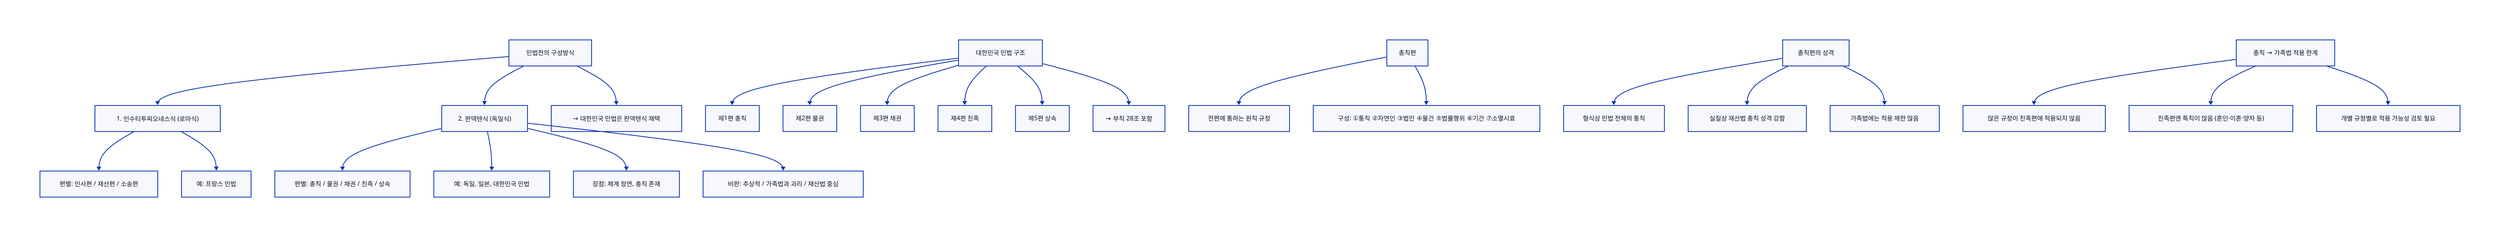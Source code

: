 # [11] 民法典의 구성(편별).d2

direction: down

"민법전의 구성방식" -> "1. 인수티투찌오네스식 (로마식)"
"민법전의 구성방식" -> "2. 판덱텐식 (독일식)"
"민법전의 구성방식" -> "→ 대한민국 민법은 판덱텐식 채택"

"1. 인수티투찌오네스식 (로마식)" -> "편별: 인사편 / 재산편 / 소송편"
"1. 인수티투찌오네스식 (로마식)" -> "예: 프랑스 민법"

"2. 판덱텐식 (독일식)" -> "편별: 총칙 / 물권 / 채권 / 친족 / 상속"
"2. 판덱텐식 (독일식)" -> "예: 독일, 일본, 대한민국 민법"
"2. 판덱텐식 (독일식)" -> "장점: 체계 정연, 총칙 존재"
"2. 판덱텐식 (독일식)" -> "비판: 추상적 / 가족법과 괴리 / 재산법 중심"

"대한민국 민법 구조" -> "제1편 총칙"
"대한민국 민법 구조" -> "제2편 물권"
"대한민국 민법 구조" -> "제3편 채권"
"대한민국 민법 구조" -> "제4편 친족"
"대한민국 민법 구조" -> "제5편 상속"
"대한민국 민법 구조" -> "→ 부칙 28조 포함"

"총칙편" -> "전편에 통하는 원칙 규정"
"총칙편" -> "구성: ①통칙 ②자연인 ③법인 ④물건 ⑤법률행위 ⑥기간 ⑦소멸시효"

"총칙편의 성격" -> "형식상 민법 전체의 통칙"
"총칙편의 성격" -> "실질상 재산법 총칙 성격 강함"
"총칙편의 성격" -> "가족법에는 적용 제한 많음"

"총칙 → 가족법 적용 한계" -> "많은 규정이 친족편에 적용되지 않음"
"총칙 → 가족법 적용 한계" -> "친족편엔 특칙이 많음 (혼인·이혼·양자 등)"
"총칙 → 가족법 적용 한계" -> "개별 규정별로 적용 가능성 검토 필요"
